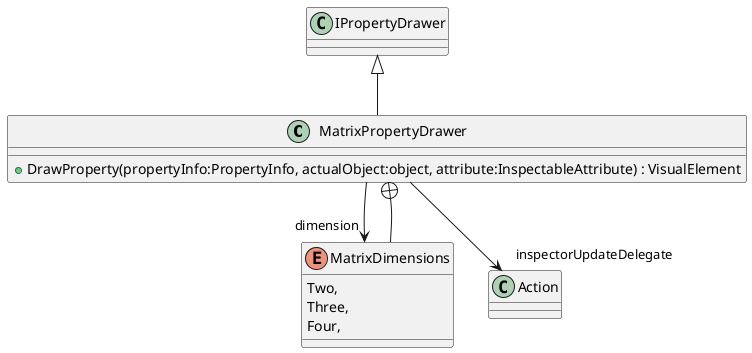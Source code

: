@startuml
class MatrixPropertyDrawer {
    + DrawProperty(propertyInfo:PropertyInfo, actualObject:object, attribute:InspectableAttribute) : VisualElement
}
enum MatrixDimensions {
    Two,
    Three,
    Four,
}
IPropertyDrawer <|-- MatrixPropertyDrawer
MatrixPropertyDrawer --> "dimension" MatrixDimensions
MatrixPropertyDrawer --> "inspectorUpdateDelegate" Action
MatrixPropertyDrawer +-- MatrixDimensions
@enduml
